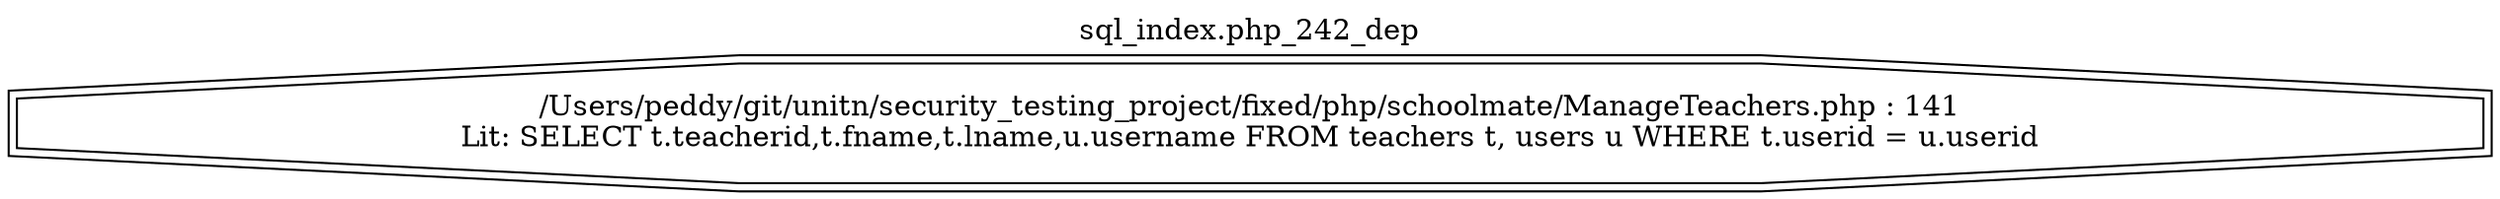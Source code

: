 digraph cfg {
  label="sql_index.php_242_dep";
  labelloc=t;
  n1 [shape=doubleoctagon, label="/Users/peddy/git/unitn/security_testing_project/fixed/php/schoolmate/ManageTeachers.php : 141\nLit: SELECT t.teacherid,t.fname,t.lname,u.username FROM teachers t, users u WHERE t.userid = u.userid\n"];
}
